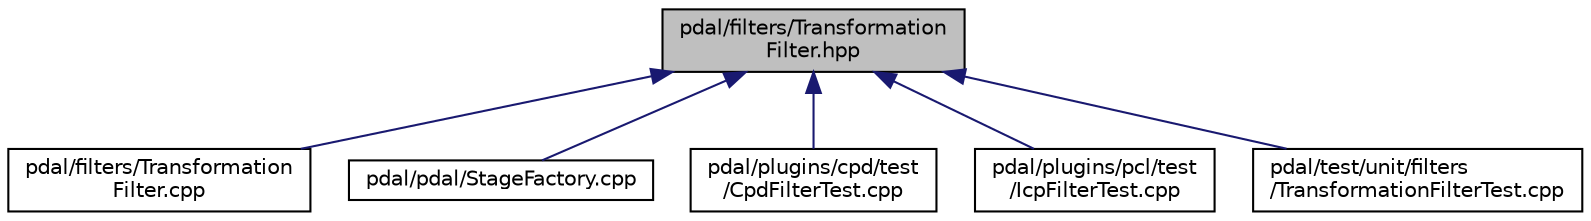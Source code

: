 digraph "pdal/filters/TransformationFilter.hpp"
{
  edge [fontname="Helvetica",fontsize="10",labelfontname="Helvetica",labelfontsize="10"];
  node [fontname="Helvetica",fontsize="10",shape=record];
  Node1 [label="pdal/filters/Transformation\lFilter.hpp",height=0.2,width=0.4,color="black", fillcolor="grey75", style="filled", fontcolor="black"];
  Node1 -> Node2 [dir="back",color="midnightblue",fontsize="10",style="solid",fontname="Helvetica"];
  Node2 [label="pdal/filters/Transformation\lFilter.cpp",height=0.2,width=0.4,color="black", fillcolor="white", style="filled",URL="$TransformationFilter_8cpp.html"];
  Node1 -> Node3 [dir="back",color="midnightblue",fontsize="10",style="solid",fontname="Helvetica"];
  Node3 [label="pdal/pdal/StageFactory.cpp",height=0.2,width=0.4,color="black", fillcolor="white", style="filled",URL="$StageFactory_8cpp.html"];
  Node1 -> Node4 [dir="back",color="midnightblue",fontsize="10",style="solid",fontname="Helvetica"];
  Node4 [label="pdal/plugins/cpd/test\l/CpdFilterTest.cpp",height=0.2,width=0.4,color="black", fillcolor="white", style="filled",URL="$CpdFilterTest_8cpp.html"];
  Node1 -> Node5 [dir="back",color="midnightblue",fontsize="10",style="solid",fontname="Helvetica"];
  Node5 [label="pdal/plugins/pcl/test\l/IcpFilterTest.cpp",height=0.2,width=0.4,color="black", fillcolor="white", style="filled",URL="$IcpFilterTest_8cpp.html"];
  Node1 -> Node6 [dir="back",color="midnightblue",fontsize="10",style="solid",fontname="Helvetica"];
  Node6 [label="pdal/test/unit/filters\l/TransformationFilterTest.cpp",height=0.2,width=0.4,color="black", fillcolor="white", style="filled",URL="$TransformationFilterTest_8cpp.html"];
}
